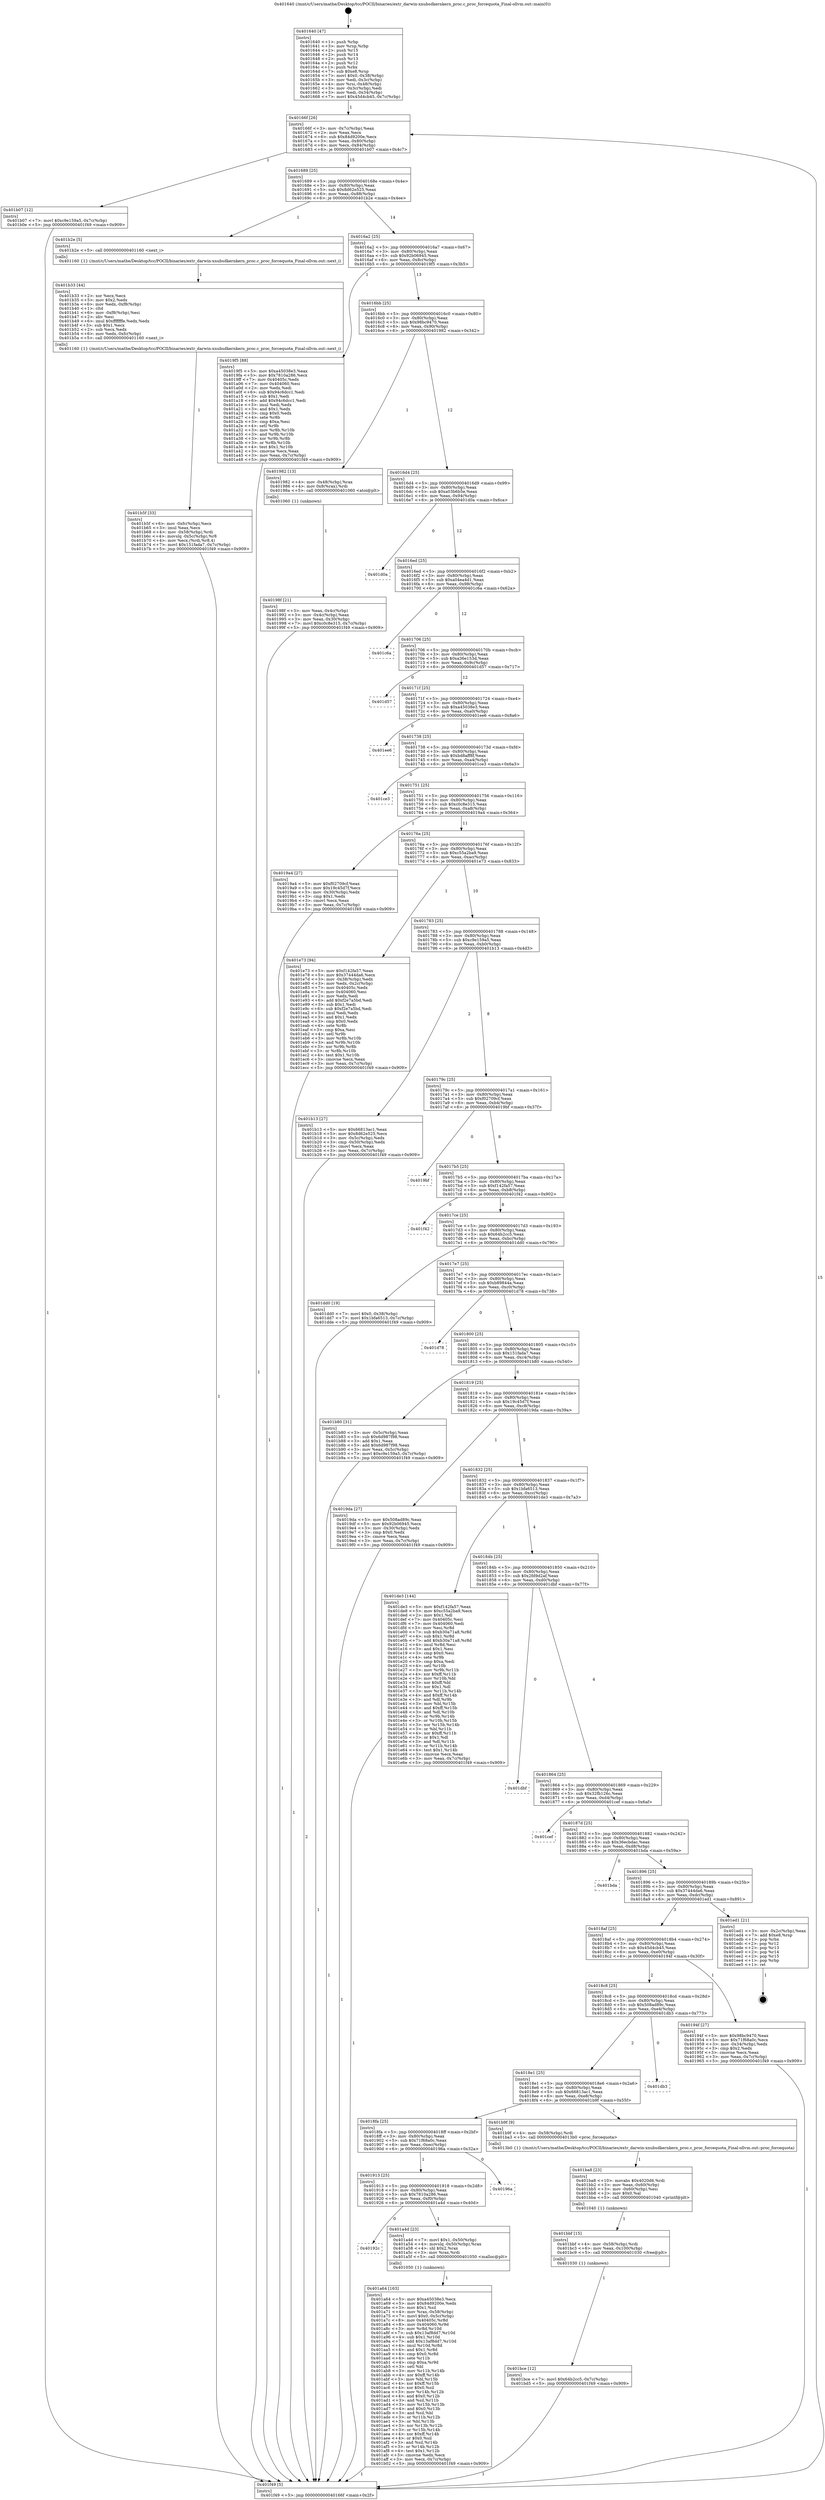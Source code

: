 digraph "0x401640" {
  label = "0x401640 (/mnt/c/Users/mathe/Desktop/tcc/POCII/binaries/extr_darwin-xnubsdkernkern_proc.c_proc_forcequota_Final-ollvm.out::main(0))"
  labelloc = "t"
  node[shape=record]

  Entry [label="",width=0.3,height=0.3,shape=circle,fillcolor=black,style=filled]
  "0x40166f" [label="{
     0x40166f [26]\l
     | [instrs]\l
     &nbsp;&nbsp;0x40166f \<+3\>: mov -0x7c(%rbp),%eax\l
     &nbsp;&nbsp;0x401672 \<+2\>: mov %eax,%ecx\l
     &nbsp;&nbsp;0x401674 \<+6\>: sub $0x84d9200e,%ecx\l
     &nbsp;&nbsp;0x40167a \<+3\>: mov %eax,-0x80(%rbp)\l
     &nbsp;&nbsp;0x40167d \<+6\>: mov %ecx,-0x84(%rbp)\l
     &nbsp;&nbsp;0x401683 \<+6\>: je 0000000000401b07 \<main+0x4c7\>\l
  }"]
  "0x401b07" [label="{
     0x401b07 [12]\l
     | [instrs]\l
     &nbsp;&nbsp;0x401b07 \<+7\>: movl $0xc9e159a5,-0x7c(%rbp)\l
     &nbsp;&nbsp;0x401b0e \<+5\>: jmp 0000000000401f49 \<main+0x909\>\l
  }"]
  "0x401689" [label="{
     0x401689 [25]\l
     | [instrs]\l
     &nbsp;&nbsp;0x401689 \<+5\>: jmp 000000000040168e \<main+0x4e\>\l
     &nbsp;&nbsp;0x40168e \<+3\>: mov -0x80(%rbp),%eax\l
     &nbsp;&nbsp;0x401691 \<+5\>: sub $0x8d62e525,%eax\l
     &nbsp;&nbsp;0x401696 \<+6\>: mov %eax,-0x88(%rbp)\l
     &nbsp;&nbsp;0x40169c \<+6\>: je 0000000000401b2e \<main+0x4ee\>\l
  }"]
  Exit [label="",width=0.3,height=0.3,shape=circle,fillcolor=black,style=filled,peripheries=2]
  "0x401b2e" [label="{
     0x401b2e [5]\l
     | [instrs]\l
     &nbsp;&nbsp;0x401b2e \<+5\>: call 0000000000401160 \<next_i\>\l
     | [calls]\l
     &nbsp;&nbsp;0x401160 \{1\} (/mnt/c/Users/mathe/Desktop/tcc/POCII/binaries/extr_darwin-xnubsdkernkern_proc.c_proc_forcequota_Final-ollvm.out::next_i)\l
  }"]
  "0x4016a2" [label="{
     0x4016a2 [25]\l
     | [instrs]\l
     &nbsp;&nbsp;0x4016a2 \<+5\>: jmp 00000000004016a7 \<main+0x67\>\l
     &nbsp;&nbsp;0x4016a7 \<+3\>: mov -0x80(%rbp),%eax\l
     &nbsp;&nbsp;0x4016aa \<+5\>: sub $0x92b06945,%eax\l
     &nbsp;&nbsp;0x4016af \<+6\>: mov %eax,-0x8c(%rbp)\l
     &nbsp;&nbsp;0x4016b5 \<+6\>: je 00000000004019f5 \<main+0x3b5\>\l
  }"]
  "0x401bce" [label="{
     0x401bce [12]\l
     | [instrs]\l
     &nbsp;&nbsp;0x401bce \<+7\>: movl $0x64b2cc5,-0x7c(%rbp)\l
     &nbsp;&nbsp;0x401bd5 \<+5\>: jmp 0000000000401f49 \<main+0x909\>\l
  }"]
  "0x4019f5" [label="{
     0x4019f5 [88]\l
     | [instrs]\l
     &nbsp;&nbsp;0x4019f5 \<+5\>: mov $0xa45038e3,%eax\l
     &nbsp;&nbsp;0x4019fa \<+5\>: mov $0x7810a286,%ecx\l
     &nbsp;&nbsp;0x4019ff \<+7\>: mov 0x40405c,%edx\l
     &nbsp;&nbsp;0x401a06 \<+7\>: mov 0x404060,%esi\l
     &nbsp;&nbsp;0x401a0d \<+2\>: mov %edx,%edi\l
     &nbsp;&nbsp;0x401a0f \<+6\>: sub $0x94c6dcc1,%edi\l
     &nbsp;&nbsp;0x401a15 \<+3\>: sub $0x1,%edi\l
     &nbsp;&nbsp;0x401a18 \<+6\>: add $0x94c6dcc1,%edi\l
     &nbsp;&nbsp;0x401a1e \<+3\>: imul %edi,%edx\l
     &nbsp;&nbsp;0x401a21 \<+3\>: and $0x1,%edx\l
     &nbsp;&nbsp;0x401a24 \<+3\>: cmp $0x0,%edx\l
     &nbsp;&nbsp;0x401a27 \<+4\>: sete %r8b\l
     &nbsp;&nbsp;0x401a2b \<+3\>: cmp $0xa,%esi\l
     &nbsp;&nbsp;0x401a2e \<+4\>: setl %r9b\l
     &nbsp;&nbsp;0x401a32 \<+3\>: mov %r8b,%r10b\l
     &nbsp;&nbsp;0x401a35 \<+3\>: and %r9b,%r10b\l
     &nbsp;&nbsp;0x401a38 \<+3\>: xor %r9b,%r8b\l
     &nbsp;&nbsp;0x401a3b \<+3\>: or %r8b,%r10b\l
     &nbsp;&nbsp;0x401a3e \<+4\>: test $0x1,%r10b\l
     &nbsp;&nbsp;0x401a42 \<+3\>: cmovne %ecx,%eax\l
     &nbsp;&nbsp;0x401a45 \<+3\>: mov %eax,-0x7c(%rbp)\l
     &nbsp;&nbsp;0x401a48 \<+5\>: jmp 0000000000401f49 \<main+0x909\>\l
  }"]
  "0x4016bb" [label="{
     0x4016bb [25]\l
     | [instrs]\l
     &nbsp;&nbsp;0x4016bb \<+5\>: jmp 00000000004016c0 \<main+0x80\>\l
     &nbsp;&nbsp;0x4016c0 \<+3\>: mov -0x80(%rbp),%eax\l
     &nbsp;&nbsp;0x4016c3 \<+5\>: sub $0x98bc9470,%eax\l
     &nbsp;&nbsp;0x4016c8 \<+6\>: mov %eax,-0x90(%rbp)\l
     &nbsp;&nbsp;0x4016ce \<+6\>: je 0000000000401982 \<main+0x342\>\l
  }"]
  "0x401bbf" [label="{
     0x401bbf [15]\l
     | [instrs]\l
     &nbsp;&nbsp;0x401bbf \<+4\>: mov -0x58(%rbp),%rdi\l
     &nbsp;&nbsp;0x401bc3 \<+6\>: mov %eax,-0x100(%rbp)\l
     &nbsp;&nbsp;0x401bc9 \<+5\>: call 0000000000401030 \<free@plt\>\l
     | [calls]\l
     &nbsp;&nbsp;0x401030 \{1\} (unknown)\l
  }"]
  "0x401982" [label="{
     0x401982 [13]\l
     | [instrs]\l
     &nbsp;&nbsp;0x401982 \<+4\>: mov -0x48(%rbp),%rax\l
     &nbsp;&nbsp;0x401986 \<+4\>: mov 0x8(%rax),%rdi\l
     &nbsp;&nbsp;0x40198a \<+5\>: call 0000000000401060 \<atoi@plt\>\l
     | [calls]\l
     &nbsp;&nbsp;0x401060 \{1\} (unknown)\l
  }"]
  "0x4016d4" [label="{
     0x4016d4 [25]\l
     | [instrs]\l
     &nbsp;&nbsp;0x4016d4 \<+5\>: jmp 00000000004016d9 \<main+0x99\>\l
     &nbsp;&nbsp;0x4016d9 \<+3\>: mov -0x80(%rbp),%eax\l
     &nbsp;&nbsp;0x4016dc \<+5\>: sub $0xa03b6b5e,%eax\l
     &nbsp;&nbsp;0x4016e1 \<+6\>: mov %eax,-0x94(%rbp)\l
     &nbsp;&nbsp;0x4016e7 \<+6\>: je 0000000000401d0a \<main+0x6ca\>\l
  }"]
  "0x401ba8" [label="{
     0x401ba8 [23]\l
     | [instrs]\l
     &nbsp;&nbsp;0x401ba8 \<+10\>: movabs $0x4020d6,%rdi\l
     &nbsp;&nbsp;0x401bb2 \<+3\>: mov %eax,-0x60(%rbp)\l
     &nbsp;&nbsp;0x401bb5 \<+3\>: mov -0x60(%rbp),%esi\l
     &nbsp;&nbsp;0x401bb8 \<+2\>: mov $0x0,%al\l
     &nbsp;&nbsp;0x401bba \<+5\>: call 0000000000401040 \<printf@plt\>\l
     | [calls]\l
     &nbsp;&nbsp;0x401040 \{1\} (unknown)\l
  }"]
  "0x401d0a" [label="{
     0x401d0a\l
  }", style=dashed]
  "0x4016ed" [label="{
     0x4016ed [25]\l
     | [instrs]\l
     &nbsp;&nbsp;0x4016ed \<+5\>: jmp 00000000004016f2 \<main+0xb2\>\l
     &nbsp;&nbsp;0x4016f2 \<+3\>: mov -0x80(%rbp),%eax\l
     &nbsp;&nbsp;0x4016f5 \<+5\>: sub $0xa04ea4d1,%eax\l
     &nbsp;&nbsp;0x4016fa \<+6\>: mov %eax,-0x98(%rbp)\l
     &nbsp;&nbsp;0x401700 \<+6\>: je 0000000000401c6a \<main+0x62a\>\l
  }"]
  "0x401b5f" [label="{
     0x401b5f [33]\l
     | [instrs]\l
     &nbsp;&nbsp;0x401b5f \<+6\>: mov -0xfc(%rbp),%ecx\l
     &nbsp;&nbsp;0x401b65 \<+3\>: imul %eax,%ecx\l
     &nbsp;&nbsp;0x401b68 \<+4\>: mov -0x58(%rbp),%rdi\l
     &nbsp;&nbsp;0x401b6c \<+4\>: movslq -0x5c(%rbp),%r8\l
     &nbsp;&nbsp;0x401b70 \<+4\>: mov %ecx,(%rdi,%r8,4)\l
     &nbsp;&nbsp;0x401b74 \<+7\>: movl $0x151fada7,-0x7c(%rbp)\l
     &nbsp;&nbsp;0x401b7b \<+5\>: jmp 0000000000401f49 \<main+0x909\>\l
  }"]
  "0x401c6a" [label="{
     0x401c6a\l
  }", style=dashed]
  "0x401706" [label="{
     0x401706 [25]\l
     | [instrs]\l
     &nbsp;&nbsp;0x401706 \<+5\>: jmp 000000000040170b \<main+0xcb\>\l
     &nbsp;&nbsp;0x40170b \<+3\>: mov -0x80(%rbp),%eax\l
     &nbsp;&nbsp;0x40170e \<+5\>: sub $0xa36e153d,%eax\l
     &nbsp;&nbsp;0x401713 \<+6\>: mov %eax,-0x9c(%rbp)\l
     &nbsp;&nbsp;0x401719 \<+6\>: je 0000000000401d57 \<main+0x717\>\l
  }"]
  "0x401b33" [label="{
     0x401b33 [44]\l
     | [instrs]\l
     &nbsp;&nbsp;0x401b33 \<+2\>: xor %ecx,%ecx\l
     &nbsp;&nbsp;0x401b35 \<+5\>: mov $0x2,%edx\l
     &nbsp;&nbsp;0x401b3a \<+6\>: mov %edx,-0xf8(%rbp)\l
     &nbsp;&nbsp;0x401b40 \<+1\>: cltd\l
     &nbsp;&nbsp;0x401b41 \<+6\>: mov -0xf8(%rbp),%esi\l
     &nbsp;&nbsp;0x401b47 \<+2\>: idiv %esi\l
     &nbsp;&nbsp;0x401b49 \<+6\>: imul $0xfffffffe,%edx,%edx\l
     &nbsp;&nbsp;0x401b4f \<+3\>: sub $0x1,%ecx\l
     &nbsp;&nbsp;0x401b52 \<+2\>: sub %ecx,%edx\l
     &nbsp;&nbsp;0x401b54 \<+6\>: mov %edx,-0xfc(%rbp)\l
     &nbsp;&nbsp;0x401b5a \<+5\>: call 0000000000401160 \<next_i\>\l
     | [calls]\l
     &nbsp;&nbsp;0x401160 \{1\} (/mnt/c/Users/mathe/Desktop/tcc/POCII/binaries/extr_darwin-xnubsdkernkern_proc.c_proc_forcequota_Final-ollvm.out::next_i)\l
  }"]
  "0x401d57" [label="{
     0x401d57\l
  }", style=dashed]
  "0x40171f" [label="{
     0x40171f [25]\l
     | [instrs]\l
     &nbsp;&nbsp;0x40171f \<+5\>: jmp 0000000000401724 \<main+0xe4\>\l
     &nbsp;&nbsp;0x401724 \<+3\>: mov -0x80(%rbp),%eax\l
     &nbsp;&nbsp;0x401727 \<+5\>: sub $0xa45038e3,%eax\l
     &nbsp;&nbsp;0x40172c \<+6\>: mov %eax,-0xa0(%rbp)\l
     &nbsp;&nbsp;0x401732 \<+6\>: je 0000000000401ee6 \<main+0x8a6\>\l
  }"]
  "0x401a64" [label="{
     0x401a64 [163]\l
     | [instrs]\l
     &nbsp;&nbsp;0x401a64 \<+5\>: mov $0xa45038e3,%ecx\l
     &nbsp;&nbsp;0x401a69 \<+5\>: mov $0x84d9200e,%edx\l
     &nbsp;&nbsp;0x401a6e \<+3\>: mov $0x1,%sil\l
     &nbsp;&nbsp;0x401a71 \<+4\>: mov %rax,-0x58(%rbp)\l
     &nbsp;&nbsp;0x401a75 \<+7\>: movl $0x0,-0x5c(%rbp)\l
     &nbsp;&nbsp;0x401a7c \<+8\>: mov 0x40405c,%r8d\l
     &nbsp;&nbsp;0x401a84 \<+8\>: mov 0x404060,%r9d\l
     &nbsp;&nbsp;0x401a8c \<+3\>: mov %r8d,%r10d\l
     &nbsp;&nbsp;0x401a8f \<+7\>: sub $0x13af8dd7,%r10d\l
     &nbsp;&nbsp;0x401a96 \<+4\>: sub $0x1,%r10d\l
     &nbsp;&nbsp;0x401a9a \<+7\>: add $0x13af8dd7,%r10d\l
     &nbsp;&nbsp;0x401aa1 \<+4\>: imul %r10d,%r8d\l
     &nbsp;&nbsp;0x401aa5 \<+4\>: and $0x1,%r8d\l
     &nbsp;&nbsp;0x401aa9 \<+4\>: cmp $0x0,%r8d\l
     &nbsp;&nbsp;0x401aad \<+4\>: sete %r11b\l
     &nbsp;&nbsp;0x401ab1 \<+4\>: cmp $0xa,%r9d\l
     &nbsp;&nbsp;0x401ab5 \<+3\>: setl %bl\l
     &nbsp;&nbsp;0x401ab8 \<+3\>: mov %r11b,%r14b\l
     &nbsp;&nbsp;0x401abb \<+4\>: xor $0xff,%r14b\l
     &nbsp;&nbsp;0x401abf \<+3\>: mov %bl,%r15b\l
     &nbsp;&nbsp;0x401ac2 \<+4\>: xor $0xff,%r15b\l
     &nbsp;&nbsp;0x401ac6 \<+4\>: xor $0x0,%sil\l
     &nbsp;&nbsp;0x401aca \<+3\>: mov %r14b,%r12b\l
     &nbsp;&nbsp;0x401acd \<+4\>: and $0x0,%r12b\l
     &nbsp;&nbsp;0x401ad1 \<+3\>: and %sil,%r11b\l
     &nbsp;&nbsp;0x401ad4 \<+3\>: mov %r15b,%r13b\l
     &nbsp;&nbsp;0x401ad7 \<+4\>: and $0x0,%r13b\l
     &nbsp;&nbsp;0x401adb \<+3\>: and %sil,%bl\l
     &nbsp;&nbsp;0x401ade \<+3\>: or %r11b,%r12b\l
     &nbsp;&nbsp;0x401ae1 \<+3\>: or %bl,%r13b\l
     &nbsp;&nbsp;0x401ae4 \<+3\>: xor %r13b,%r12b\l
     &nbsp;&nbsp;0x401ae7 \<+3\>: or %r15b,%r14b\l
     &nbsp;&nbsp;0x401aea \<+4\>: xor $0xff,%r14b\l
     &nbsp;&nbsp;0x401aee \<+4\>: or $0x0,%sil\l
     &nbsp;&nbsp;0x401af2 \<+3\>: and %sil,%r14b\l
     &nbsp;&nbsp;0x401af5 \<+3\>: or %r14b,%r12b\l
     &nbsp;&nbsp;0x401af8 \<+4\>: test $0x1,%r12b\l
     &nbsp;&nbsp;0x401afc \<+3\>: cmovne %edx,%ecx\l
     &nbsp;&nbsp;0x401aff \<+3\>: mov %ecx,-0x7c(%rbp)\l
     &nbsp;&nbsp;0x401b02 \<+5\>: jmp 0000000000401f49 \<main+0x909\>\l
  }"]
  "0x401ee6" [label="{
     0x401ee6\l
  }", style=dashed]
  "0x401738" [label="{
     0x401738 [25]\l
     | [instrs]\l
     &nbsp;&nbsp;0x401738 \<+5\>: jmp 000000000040173d \<main+0xfd\>\l
     &nbsp;&nbsp;0x40173d \<+3\>: mov -0x80(%rbp),%eax\l
     &nbsp;&nbsp;0x401740 \<+5\>: sub $0xbd8aff8f,%eax\l
     &nbsp;&nbsp;0x401745 \<+6\>: mov %eax,-0xa4(%rbp)\l
     &nbsp;&nbsp;0x40174b \<+6\>: je 0000000000401ce3 \<main+0x6a3\>\l
  }"]
  "0x40192c" [label="{
     0x40192c\l
  }", style=dashed]
  "0x401ce3" [label="{
     0x401ce3\l
  }", style=dashed]
  "0x401751" [label="{
     0x401751 [25]\l
     | [instrs]\l
     &nbsp;&nbsp;0x401751 \<+5\>: jmp 0000000000401756 \<main+0x116\>\l
     &nbsp;&nbsp;0x401756 \<+3\>: mov -0x80(%rbp),%eax\l
     &nbsp;&nbsp;0x401759 \<+5\>: sub $0xc0c8e315,%eax\l
     &nbsp;&nbsp;0x40175e \<+6\>: mov %eax,-0xa8(%rbp)\l
     &nbsp;&nbsp;0x401764 \<+6\>: je 00000000004019a4 \<main+0x364\>\l
  }"]
  "0x401a4d" [label="{
     0x401a4d [23]\l
     | [instrs]\l
     &nbsp;&nbsp;0x401a4d \<+7\>: movl $0x1,-0x50(%rbp)\l
     &nbsp;&nbsp;0x401a54 \<+4\>: movslq -0x50(%rbp),%rax\l
     &nbsp;&nbsp;0x401a58 \<+4\>: shl $0x2,%rax\l
     &nbsp;&nbsp;0x401a5c \<+3\>: mov %rax,%rdi\l
     &nbsp;&nbsp;0x401a5f \<+5\>: call 0000000000401050 \<malloc@plt\>\l
     | [calls]\l
     &nbsp;&nbsp;0x401050 \{1\} (unknown)\l
  }"]
  "0x4019a4" [label="{
     0x4019a4 [27]\l
     | [instrs]\l
     &nbsp;&nbsp;0x4019a4 \<+5\>: mov $0xf02709cf,%eax\l
     &nbsp;&nbsp;0x4019a9 \<+5\>: mov $0x19c45d7f,%ecx\l
     &nbsp;&nbsp;0x4019ae \<+3\>: mov -0x30(%rbp),%edx\l
     &nbsp;&nbsp;0x4019b1 \<+3\>: cmp $0x1,%edx\l
     &nbsp;&nbsp;0x4019b4 \<+3\>: cmovl %ecx,%eax\l
     &nbsp;&nbsp;0x4019b7 \<+3\>: mov %eax,-0x7c(%rbp)\l
     &nbsp;&nbsp;0x4019ba \<+5\>: jmp 0000000000401f49 \<main+0x909\>\l
  }"]
  "0x40176a" [label="{
     0x40176a [25]\l
     | [instrs]\l
     &nbsp;&nbsp;0x40176a \<+5\>: jmp 000000000040176f \<main+0x12f\>\l
     &nbsp;&nbsp;0x40176f \<+3\>: mov -0x80(%rbp),%eax\l
     &nbsp;&nbsp;0x401772 \<+5\>: sub $0xc55a2ba9,%eax\l
     &nbsp;&nbsp;0x401777 \<+6\>: mov %eax,-0xac(%rbp)\l
     &nbsp;&nbsp;0x40177d \<+6\>: je 0000000000401e73 \<main+0x833\>\l
  }"]
  "0x401913" [label="{
     0x401913 [25]\l
     | [instrs]\l
     &nbsp;&nbsp;0x401913 \<+5\>: jmp 0000000000401918 \<main+0x2d8\>\l
     &nbsp;&nbsp;0x401918 \<+3\>: mov -0x80(%rbp),%eax\l
     &nbsp;&nbsp;0x40191b \<+5\>: sub $0x7810a286,%eax\l
     &nbsp;&nbsp;0x401920 \<+6\>: mov %eax,-0xf0(%rbp)\l
     &nbsp;&nbsp;0x401926 \<+6\>: je 0000000000401a4d \<main+0x40d\>\l
  }"]
  "0x401e73" [label="{
     0x401e73 [94]\l
     | [instrs]\l
     &nbsp;&nbsp;0x401e73 \<+5\>: mov $0xf142fa57,%eax\l
     &nbsp;&nbsp;0x401e78 \<+5\>: mov $0x37444da6,%ecx\l
     &nbsp;&nbsp;0x401e7d \<+3\>: mov -0x38(%rbp),%edx\l
     &nbsp;&nbsp;0x401e80 \<+3\>: mov %edx,-0x2c(%rbp)\l
     &nbsp;&nbsp;0x401e83 \<+7\>: mov 0x40405c,%edx\l
     &nbsp;&nbsp;0x401e8a \<+7\>: mov 0x404060,%esi\l
     &nbsp;&nbsp;0x401e91 \<+2\>: mov %edx,%edi\l
     &nbsp;&nbsp;0x401e93 \<+6\>: add $0xf2e7a5bd,%edi\l
     &nbsp;&nbsp;0x401e99 \<+3\>: sub $0x1,%edi\l
     &nbsp;&nbsp;0x401e9c \<+6\>: sub $0xf2e7a5bd,%edi\l
     &nbsp;&nbsp;0x401ea2 \<+3\>: imul %edi,%edx\l
     &nbsp;&nbsp;0x401ea5 \<+3\>: and $0x1,%edx\l
     &nbsp;&nbsp;0x401ea8 \<+3\>: cmp $0x0,%edx\l
     &nbsp;&nbsp;0x401eab \<+4\>: sete %r8b\l
     &nbsp;&nbsp;0x401eaf \<+3\>: cmp $0xa,%esi\l
     &nbsp;&nbsp;0x401eb2 \<+4\>: setl %r9b\l
     &nbsp;&nbsp;0x401eb6 \<+3\>: mov %r8b,%r10b\l
     &nbsp;&nbsp;0x401eb9 \<+3\>: and %r9b,%r10b\l
     &nbsp;&nbsp;0x401ebc \<+3\>: xor %r9b,%r8b\l
     &nbsp;&nbsp;0x401ebf \<+3\>: or %r8b,%r10b\l
     &nbsp;&nbsp;0x401ec2 \<+4\>: test $0x1,%r10b\l
     &nbsp;&nbsp;0x401ec6 \<+3\>: cmovne %ecx,%eax\l
     &nbsp;&nbsp;0x401ec9 \<+3\>: mov %eax,-0x7c(%rbp)\l
     &nbsp;&nbsp;0x401ecc \<+5\>: jmp 0000000000401f49 \<main+0x909\>\l
  }"]
  "0x401783" [label="{
     0x401783 [25]\l
     | [instrs]\l
     &nbsp;&nbsp;0x401783 \<+5\>: jmp 0000000000401788 \<main+0x148\>\l
     &nbsp;&nbsp;0x401788 \<+3\>: mov -0x80(%rbp),%eax\l
     &nbsp;&nbsp;0x40178b \<+5\>: sub $0xc9e159a5,%eax\l
     &nbsp;&nbsp;0x401790 \<+6\>: mov %eax,-0xb0(%rbp)\l
     &nbsp;&nbsp;0x401796 \<+6\>: je 0000000000401b13 \<main+0x4d3\>\l
  }"]
  "0x40196a" [label="{
     0x40196a\l
  }", style=dashed]
  "0x401b13" [label="{
     0x401b13 [27]\l
     | [instrs]\l
     &nbsp;&nbsp;0x401b13 \<+5\>: mov $0x66813ac1,%eax\l
     &nbsp;&nbsp;0x401b18 \<+5\>: mov $0x8d62e525,%ecx\l
     &nbsp;&nbsp;0x401b1d \<+3\>: mov -0x5c(%rbp),%edx\l
     &nbsp;&nbsp;0x401b20 \<+3\>: cmp -0x50(%rbp),%edx\l
     &nbsp;&nbsp;0x401b23 \<+3\>: cmovl %ecx,%eax\l
     &nbsp;&nbsp;0x401b26 \<+3\>: mov %eax,-0x7c(%rbp)\l
     &nbsp;&nbsp;0x401b29 \<+5\>: jmp 0000000000401f49 \<main+0x909\>\l
  }"]
  "0x40179c" [label="{
     0x40179c [25]\l
     | [instrs]\l
     &nbsp;&nbsp;0x40179c \<+5\>: jmp 00000000004017a1 \<main+0x161\>\l
     &nbsp;&nbsp;0x4017a1 \<+3\>: mov -0x80(%rbp),%eax\l
     &nbsp;&nbsp;0x4017a4 \<+5\>: sub $0xf02709cf,%eax\l
     &nbsp;&nbsp;0x4017a9 \<+6\>: mov %eax,-0xb4(%rbp)\l
     &nbsp;&nbsp;0x4017af \<+6\>: je 00000000004019bf \<main+0x37f\>\l
  }"]
  "0x4018fa" [label="{
     0x4018fa [25]\l
     | [instrs]\l
     &nbsp;&nbsp;0x4018fa \<+5\>: jmp 00000000004018ff \<main+0x2bf\>\l
     &nbsp;&nbsp;0x4018ff \<+3\>: mov -0x80(%rbp),%eax\l
     &nbsp;&nbsp;0x401902 \<+5\>: sub $0x71f68a0c,%eax\l
     &nbsp;&nbsp;0x401907 \<+6\>: mov %eax,-0xec(%rbp)\l
     &nbsp;&nbsp;0x40190d \<+6\>: je 000000000040196a \<main+0x32a\>\l
  }"]
  "0x4019bf" [label="{
     0x4019bf\l
  }", style=dashed]
  "0x4017b5" [label="{
     0x4017b5 [25]\l
     | [instrs]\l
     &nbsp;&nbsp;0x4017b5 \<+5\>: jmp 00000000004017ba \<main+0x17a\>\l
     &nbsp;&nbsp;0x4017ba \<+3\>: mov -0x80(%rbp),%eax\l
     &nbsp;&nbsp;0x4017bd \<+5\>: sub $0xf142fa57,%eax\l
     &nbsp;&nbsp;0x4017c2 \<+6\>: mov %eax,-0xb8(%rbp)\l
     &nbsp;&nbsp;0x4017c8 \<+6\>: je 0000000000401f42 \<main+0x902\>\l
  }"]
  "0x401b9f" [label="{
     0x401b9f [9]\l
     | [instrs]\l
     &nbsp;&nbsp;0x401b9f \<+4\>: mov -0x58(%rbp),%rdi\l
     &nbsp;&nbsp;0x401ba3 \<+5\>: call 00000000004013b0 \<proc_forcequota\>\l
     | [calls]\l
     &nbsp;&nbsp;0x4013b0 \{1\} (/mnt/c/Users/mathe/Desktop/tcc/POCII/binaries/extr_darwin-xnubsdkernkern_proc.c_proc_forcequota_Final-ollvm.out::proc_forcequota)\l
  }"]
  "0x401f42" [label="{
     0x401f42\l
  }", style=dashed]
  "0x4017ce" [label="{
     0x4017ce [25]\l
     | [instrs]\l
     &nbsp;&nbsp;0x4017ce \<+5\>: jmp 00000000004017d3 \<main+0x193\>\l
     &nbsp;&nbsp;0x4017d3 \<+3\>: mov -0x80(%rbp),%eax\l
     &nbsp;&nbsp;0x4017d6 \<+5\>: sub $0x64b2cc5,%eax\l
     &nbsp;&nbsp;0x4017db \<+6\>: mov %eax,-0xbc(%rbp)\l
     &nbsp;&nbsp;0x4017e1 \<+6\>: je 0000000000401dd0 \<main+0x790\>\l
  }"]
  "0x4018e1" [label="{
     0x4018e1 [25]\l
     | [instrs]\l
     &nbsp;&nbsp;0x4018e1 \<+5\>: jmp 00000000004018e6 \<main+0x2a6\>\l
     &nbsp;&nbsp;0x4018e6 \<+3\>: mov -0x80(%rbp),%eax\l
     &nbsp;&nbsp;0x4018e9 \<+5\>: sub $0x66813ac1,%eax\l
     &nbsp;&nbsp;0x4018ee \<+6\>: mov %eax,-0xe8(%rbp)\l
     &nbsp;&nbsp;0x4018f4 \<+6\>: je 0000000000401b9f \<main+0x55f\>\l
  }"]
  "0x401dd0" [label="{
     0x401dd0 [19]\l
     | [instrs]\l
     &nbsp;&nbsp;0x401dd0 \<+7\>: movl $0x0,-0x38(%rbp)\l
     &nbsp;&nbsp;0x401dd7 \<+7\>: movl $0x1bfa6513,-0x7c(%rbp)\l
     &nbsp;&nbsp;0x401dde \<+5\>: jmp 0000000000401f49 \<main+0x909\>\l
  }"]
  "0x4017e7" [label="{
     0x4017e7 [25]\l
     | [instrs]\l
     &nbsp;&nbsp;0x4017e7 \<+5\>: jmp 00000000004017ec \<main+0x1ac\>\l
     &nbsp;&nbsp;0x4017ec \<+3\>: mov -0x80(%rbp),%eax\l
     &nbsp;&nbsp;0x4017ef \<+5\>: sub $0xb89844a,%eax\l
     &nbsp;&nbsp;0x4017f4 \<+6\>: mov %eax,-0xc0(%rbp)\l
     &nbsp;&nbsp;0x4017fa \<+6\>: je 0000000000401d78 \<main+0x738\>\l
  }"]
  "0x401db3" [label="{
     0x401db3\l
  }", style=dashed]
  "0x401d78" [label="{
     0x401d78\l
  }", style=dashed]
  "0x401800" [label="{
     0x401800 [25]\l
     | [instrs]\l
     &nbsp;&nbsp;0x401800 \<+5\>: jmp 0000000000401805 \<main+0x1c5\>\l
     &nbsp;&nbsp;0x401805 \<+3\>: mov -0x80(%rbp),%eax\l
     &nbsp;&nbsp;0x401808 \<+5\>: sub $0x151fada7,%eax\l
     &nbsp;&nbsp;0x40180d \<+6\>: mov %eax,-0xc4(%rbp)\l
     &nbsp;&nbsp;0x401813 \<+6\>: je 0000000000401b80 \<main+0x540\>\l
  }"]
  "0x40198f" [label="{
     0x40198f [21]\l
     | [instrs]\l
     &nbsp;&nbsp;0x40198f \<+3\>: mov %eax,-0x4c(%rbp)\l
     &nbsp;&nbsp;0x401992 \<+3\>: mov -0x4c(%rbp),%eax\l
     &nbsp;&nbsp;0x401995 \<+3\>: mov %eax,-0x30(%rbp)\l
     &nbsp;&nbsp;0x401998 \<+7\>: movl $0xc0c8e315,-0x7c(%rbp)\l
     &nbsp;&nbsp;0x40199f \<+5\>: jmp 0000000000401f49 \<main+0x909\>\l
  }"]
  "0x401b80" [label="{
     0x401b80 [31]\l
     | [instrs]\l
     &nbsp;&nbsp;0x401b80 \<+3\>: mov -0x5c(%rbp),%eax\l
     &nbsp;&nbsp;0x401b83 \<+5\>: sub $0x6d987f98,%eax\l
     &nbsp;&nbsp;0x401b88 \<+3\>: add $0x1,%eax\l
     &nbsp;&nbsp;0x401b8b \<+5\>: add $0x6d987f98,%eax\l
     &nbsp;&nbsp;0x401b90 \<+3\>: mov %eax,-0x5c(%rbp)\l
     &nbsp;&nbsp;0x401b93 \<+7\>: movl $0xc9e159a5,-0x7c(%rbp)\l
     &nbsp;&nbsp;0x401b9a \<+5\>: jmp 0000000000401f49 \<main+0x909\>\l
  }"]
  "0x401819" [label="{
     0x401819 [25]\l
     | [instrs]\l
     &nbsp;&nbsp;0x401819 \<+5\>: jmp 000000000040181e \<main+0x1de\>\l
     &nbsp;&nbsp;0x40181e \<+3\>: mov -0x80(%rbp),%eax\l
     &nbsp;&nbsp;0x401821 \<+5\>: sub $0x19c45d7f,%eax\l
     &nbsp;&nbsp;0x401826 \<+6\>: mov %eax,-0xc8(%rbp)\l
     &nbsp;&nbsp;0x40182c \<+6\>: je 00000000004019da \<main+0x39a\>\l
  }"]
  "0x401640" [label="{
     0x401640 [47]\l
     | [instrs]\l
     &nbsp;&nbsp;0x401640 \<+1\>: push %rbp\l
     &nbsp;&nbsp;0x401641 \<+3\>: mov %rsp,%rbp\l
     &nbsp;&nbsp;0x401644 \<+2\>: push %r15\l
     &nbsp;&nbsp;0x401646 \<+2\>: push %r14\l
     &nbsp;&nbsp;0x401648 \<+2\>: push %r13\l
     &nbsp;&nbsp;0x40164a \<+2\>: push %r12\l
     &nbsp;&nbsp;0x40164c \<+1\>: push %rbx\l
     &nbsp;&nbsp;0x40164d \<+7\>: sub $0xe8,%rsp\l
     &nbsp;&nbsp;0x401654 \<+7\>: movl $0x0,-0x38(%rbp)\l
     &nbsp;&nbsp;0x40165b \<+3\>: mov %edi,-0x3c(%rbp)\l
     &nbsp;&nbsp;0x40165e \<+4\>: mov %rsi,-0x48(%rbp)\l
     &nbsp;&nbsp;0x401662 \<+3\>: mov -0x3c(%rbp),%edi\l
     &nbsp;&nbsp;0x401665 \<+3\>: mov %edi,-0x34(%rbp)\l
     &nbsp;&nbsp;0x401668 \<+7\>: movl $0x45d4cb45,-0x7c(%rbp)\l
  }"]
  "0x4019da" [label="{
     0x4019da [27]\l
     | [instrs]\l
     &nbsp;&nbsp;0x4019da \<+5\>: mov $0x508ad89c,%eax\l
     &nbsp;&nbsp;0x4019df \<+5\>: mov $0x92b06945,%ecx\l
     &nbsp;&nbsp;0x4019e4 \<+3\>: mov -0x30(%rbp),%edx\l
     &nbsp;&nbsp;0x4019e7 \<+3\>: cmp $0x0,%edx\l
     &nbsp;&nbsp;0x4019ea \<+3\>: cmove %ecx,%eax\l
     &nbsp;&nbsp;0x4019ed \<+3\>: mov %eax,-0x7c(%rbp)\l
     &nbsp;&nbsp;0x4019f0 \<+5\>: jmp 0000000000401f49 \<main+0x909\>\l
  }"]
  "0x401832" [label="{
     0x401832 [25]\l
     | [instrs]\l
     &nbsp;&nbsp;0x401832 \<+5\>: jmp 0000000000401837 \<main+0x1f7\>\l
     &nbsp;&nbsp;0x401837 \<+3\>: mov -0x80(%rbp),%eax\l
     &nbsp;&nbsp;0x40183a \<+5\>: sub $0x1bfa6513,%eax\l
     &nbsp;&nbsp;0x40183f \<+6\>: mov %eax,-0xcc(%rbp)\l
     &nbsp;&nbsp;0x401845 \<+6\>: je 0000000000401de3 \<main+0x7a3\>\l
  }"]
  "0x401f49" [label="{
     0x401f49 [5]\l
     | [instrs]\l
     &nbsp;&nbsp;0x401f49 \<+5\>: jmp 000000000040166f \<main+0x2f\>\l
  }"]
  "0x401de3" [label="{
     0x401de3 [144]\l
     | [instrs]\l
     &nbsp;&nbsp;0x401de3 \<+5\>: mov $0xf142fa57,%eax\l
     &nbsp;&nbsp;0x401de8 \<+5\>: mov $0xc55a2ba9,%ecx\l
     &nbsp;&nbsp;0x401ded \<+2\>: mov $0x1,%dl\l
     &nbsp;&nbsp;0x401def \<+7\>: mov 0x40405c,%esi\l
     &nbsp;&nbsp;0x401df6 \<+7\>: mov 0x404060,%edi\l
     &nbsp;&nbsp;0x401dfd \<+3\>: mov %esi,%r8d\l
     &nbsp;&nbsp;0x401e00 \<+7\>: sub $0xb30a71a8,%r8d\l
     &nbsp;&nbsp;0x401e07 \<+4\>: sub $0x1,%r8d\l
     &nbsp;&nbsp;0x401e0b \<+7\>: add $0xb30a71a8,%r8d\l
     &nbsp;&nbsp;0x401e12 \<+4\>: imul %r8d,%esi\l
     &nbsp;&nbsp;0x401e16 \<+3\>: and $0x1,%esi\l
     &nbsp;&nbsp;0x401e19 \<+3\>: cmp $0x0,%esi\l
     &nbsp;&nbsp;0x401e1c \<+4\>: sete %r9b\l
     &nbsp;&nbsp;0x401e20 \<+3\>: cmp $0xa,%edi\l
     &nbsp;&nbsp;0x401e23 \<+4\>: setl %r10b\l
     &nbsp;&nbsp;0x401e27 \<+3\>: mov %r9b,%r11b\l
     &nbsp;&nbsp;0x401e2a \<+4\>: xor $0xff,%r11b\l
     &nbsp;&nbsp;0x401e2e \<+3\>: mov %r10b,%bl\l
     &nbsp;&nbsp;0x401e31 \<+3\>: xor $0xff,%bl\l
     &nbsp;&nbsp;0x401e34 \<+3\>: xor $0x1,%dl\l
     &nbsp;&nbsp;0x401e37 \<+3\>: mov %r11b,%r14b\l
     &nbsp;&nbsp;0x401e3a \<+4\>: and $0xff,%r14b\l
     &nbsp;&nbsp;0x401e3e \<+3\>: and %dl,%r9b\l
     &nbsp;&nbsp;0x401e41 \<+3\>: mov %bl,%r15b\l
     &nbsp;&nbsp;0x401e44 \<+4\>: and $0xff,%r15b\l
     &nbsp;&nbsp;0x401e48 \<+3\>: and %dl,%r10b\l
     &nbsp;&nbsp;0x401e4b \<+3\>: or %r9b,%r14b\l
     &nbsp;&nbsp;0x401e4e \<+3\>: or %r10b,%r15b\l
     &nbsp;&nbsp;0x401e51 \<+3\>: xor %r15b,%r14b\l
     &nbsp;&nbsp;0x401e54 \<+3\>: or %bl,%r11b\l
     &nbsp;&nbsp;0x401e57 \<+4\>: xor $0xff,%r11b\l
     &nbsp;&nbsp;0x401e5b \<+3\>: or $0x1,%dl\l
     &nbsp;&nbsp;0x401e5e \<+3\>: and %dl,%r11b\l
     &nbsp;&nbsp;0x401e61 \<+3\>: or %r11b,%r14b\l
     &nbsp;&nbsp;0x401e64 \<+4\>: test $0x1,%r14b\l
     &nbsp;&nbsp;0x401e68 \<+3\>: cmovne %ecx,%eax\l
     &nbsp;&nbsp;0x401e6b \<+3\>: mov %eax,-0x7c(%rbp)\l
     &nbsp;&nbsp;0x401e6e \<+5\>: jmp 0000000000401f49 \<main+0x909\>\l
  }"]
  "0x40184b" [label="{
     0x40184b [25]\l
     | [instrs]\l
     &nbsp;&nbsp;0x40184b \<+5\>: jmp 0000000000401850 \<main+0x210\>\l
     &nbsp;&nbsp;0x401850 \<+3\>: mov -0x80(%rbp),%eax\l
     &nbsp;&nbsp;0x401853 \<+5\>: sub $0x2fd9d2af,%eax\l
     &nbsp;&nbsp;0x401858 \<+6\>: mov %eax,-0xd0(%rbp)\l
     &nbsp;&nbsp;0x40185e \<+6\>: je 0000000000401dbf \<main+0x77f\>\l
  }"]
  "0x4018c8" [label="{
     0x4018c8 [25]\l
     | [instrs]\l
     &nbsp;&nbsp;0x4018c8 \<+5\>: jmp 00000000004018cd \<main+0x28d\>\l
     &nbsp;&nbsp;0x4018cd \<+3\>: mov -0x80(%rbp),%eax\l
     &nbsp;&nbsp;0x4018d0 \<+5\>: sub $0x508ad89c,%eax\l
     &nbsp;&nbsp;0x4018d5 \<+6\>: mov %eax,-0xe4(%rbp)\l
     &nbsp;&nbsp;0x4018db \<+6\>: je 0000000000401db3 \<main+0x773\>\l
  }"]
  "0x401dbf" [label="{
     0x401dbf\l
  }", style=dashed]
  "0x401864" [label="{
     0x401864 [25]\l
     | [instrs]\l
     &nbsp;&nbsp;0x401864 \<+5\>: jmp 0000000000401869 \<main+0x229\>\l
     &nbsp;&nbsp;0x401869 \<+3\>: mov -0x80(%rbp),%eax\l
     &nbsp;&nbsp;0x40186c \<+5\>: sub $0x32fb126c,%eax\l
     &nbsp;&nbsp;0x401871 \<+6\>: mov %eax,-0xd4(%rbp)\l
     &nbsp;&nbsp;0x401877 \<+6\>: je 0000000000401cef \<main+0x6af\>\l
  }"]
  "0x40194f" [label="{
     0x40194f [27]\l
     | [instrs]\l
     &nbsp;&nbsp;0x40194f \<+5\>: mov $0x98bc9470,%eax\l
     &nbsp;&nbsp;0x401954 \<+5\>: mov $0x71f68a0c,%ecx\l
     &nbsp;&nbsp;0x401959 \<+3\>: mov -0x34(%rbp),%edx\l
     &nbsp;&nbsp;0x40195c \<+3\>: cmp $0x2,%edx\l
     &nbsp;&nbsp;0x40195f \<+3\>: cmovne %ecx,%eax\l
     &nbsp;&nbsp;0x401962 \<+3\>: mov %eax,-0x7c(%rbp)\l
     &nbsp;&nbsp;0x401965 \<+5\>: jmp 0000000000401f49 \<main+0x909\>\l
  }"]
  "0x401cef" [label="{
     0x401cef\l
  }", style=dashed]
  "0x40187d" [label="{
     0x40187d [25]\l
     | [instrs]\l
     &nbsp;&nbsp;0x40187d \<+5\>: jmp 0000000000401882 \<main+0x242\>\l
     &nbsp;&nbsp;0x401882 \<+3\>: mov -0x80(%rbp),%eax\l
     &nbsp;&nbsp;0x401885 \<+5\>: sub $0x36ecbdac,%eax\l
     &nbsp;&nbsp;0x40188a \<+6\>: mov %eax,-0xd8(%rbp)\l
     &nbsp;&nbsp;0x401890 \<+6\>: je 0000000000401bda \<main+0x59a\>\l
  }"]
  "0x4018af" [label="{
     0x4018af [25]\l
     | [instrs]\l
     &nbsp;&nbsp;0x4018af \<+5\>: jmp 00000000004018b4 \<main+0x274\>\l
     &nbsp;&nbsp;0x4018b4 \<+3\>: mov -0x80(%rbp),%eax\l
     &nbsp;&nbsp;0x4018b7 \<+5\>: sub $0x45d4cb45,%eax\l
     &nbsp;&nbsp;0x4018bc \<+6\>: mov %eax,-0xe0(%rbp)\l
     &nbsp;&nbsp;0x4018c2 \<+6\>: je 000000000040194f \<main+0x30f\>\l
  }"]
  "0x401bda" [label="{
     0x401bda\l
  }", style=dashed]
  "0x401896" [label="{
     0x401896 [25]\l
     | [instrs]\l
     &nbsp;&nbsp;0x401896 \<+5\>: jmp 000000000040189b \<main+0x25b\>\l
     &nbsp;&nbsp;0x40189b \<+3\>: mov -0x80(%rbp),%eax\l
     &nbsp;&nbsp;0x40189e \<+5\>: sub $0x37444da6,%eax\l
     &nbsp;&nbsp;0x4018a3 \<+6\>: mov %eax,-0xdc(%rbp)\l
     &nbsp;&nbsp;0x4018a9 \<+6\>: je 0000000000401ed1 \<main+0x891\>\l
  }"]
  "0x401ed1" [label="{
     0x401ed1 [21]\l
     | [instrs]\l
     &nbsp;&nbsp;0x401ed1 \<+3\>: mov -0x2c(%rbp),%eax\l
     &nbsp;&nbsp;0x401ed4 \<+7\>: add $0xe8,%rsp\l
     &nbsp;&nbsp;0x401edb \<+1\>: pop %rbx\l
     &nbsp;&nbsp;0x401edc \<+2\>: pop %r12\l
     &nbsp;&nbsp;0x401ede \<+2\>: pop %r13\l
     &nbsp;&nbsp;0x401ee0 \<+2\>: pop %r14\l
     &nbsp;&nbsp;0x401ee2 \<+2\>: pop %r15\l
     &nbsp;&nbsp;0x401ee4 \<+1\>: pop %rbp\l
     &nbsp;&nbsp;0x401ee5 \<+1\>: ret\l
  }"]
  Entry -> "0x401640" [label=" 1"]
  "0x40166f" -> "0x401b07" [label=" 1"]
  "0x40166f" -> "0x401689" [label=" 15"]
  "0x401ed1" -> Exit [label=" 1"]
  "0x401689" -> "0x401b2e" [label=" 1"]
  "0x401689" -> "0x4016a2" [label=" 14"]
  "0x401e73" -> "0x401f49" [label=" 1"]
  "0x4016a2" -> "0x4019f5" [label=" 1"]
  "0x4016a2" -> "0x4016bb" [label=" 13"]
  "0x401de3" -> "0x401f49" [label=" 1"]
  "0x4016bb" -> "0x401982" [label=" 1"]
  "0x4016bb" -> "0x4016d4" [label=" 12"]
  "0x401dd0" -> "0x401f49" [label=" 1"]
  "0x4016d4" -> "0x401d0a" [label=" 0"]
  "0x4016d4" -> "0x4016ed" [label=" 12"]
  "0x401bce" -> "0x401f49" [label=" 1"]
  "0x4016ed" -> "0x401c6a" [label=" 0"]
  "0x4016ed" -> "0x401706" [label=" 12"]
  "0x401bbf" -> "0x401bce" [label=" 1"]
  "0x401706" -> "0x401d57" [label=" 0"]
  "0x401706" -> "0x40171f" [label=" 12"]
  "0x401ba8" -> "0x401bbf" [label=" 1"]
  "0x40171f" -> "0x401ee6" [label=" 0"]
  "0x40171f" -> "0x401738" [label=" 12"]
  "0x401b9f" -> "0x401ba8" [label=" 1"]
  "0x401738" -> "0x401ce3" [label=" 0"]
  "0x401738" -> "0x401751" [label=" 12"]
  "0x401b80" -> "0x401f49" [label=" 1"]
  "0x401751" -> "0x4019a4" [label=" 1"]
  "0x401751" -> "0x40176a" [label=" 11"]
  "0x401b5f" -> "0x401f49" [label=" 1"]
  "0x40176a" -> "0x401e73" [label=" 1"]
  "0x40176a" -> "0x401783" [label=" 10"]
  "0x401b2e" -> "0x401b33" [label=" 1"]
  "0x401783" -> "0x401b13" [label=" 2"]
  "0x401783" -> "0x40179c" [label=" 8"]
  "0x401b13" -> "0x401f49" [label=" 2"]
  "0x40179c" -> "0x4019bf" [label=" 0"]
  "0x40179c" -> "0x4017b5" [label=" 8"]
  "0x401a64" -> "0x401f49" [label=" 1"]
  "0x4017b5" -> "0x401f42" [label=" 0"]
  "0x4017b5" -> "0x4017ce" [label=" 8"]
  "0x401a4d" -> "0x401a64" [label=" 1"]
  "0x4017ce" -> "0x401dd0" [label=" 1"]
  "0x4017ce" -> "0x4017e7" [label=" 7"]
  "0x401913" -> "0x401a4d" [label=" 1"]
  "0x4017e7" -> "0x401d78" [label=" 0"]
  "0x4017e7" -> "0x401800" [label=" 7"]
  "0x401b33" -> "0x401b5f" [label=" 1"]
  "0x401800" -> "0x401b80" [label=" 1"]
  "0x401800" -> "0x401819" [label=" 6"]
  "0x4018fa" -> "0x40196a" [label=" 0"]
  "0x401819" -> "0x4019da" [label=" 1"]
  "0x401819" -> "0x401832" [label=" 5"]
  "0x401b07" -> "0x401f49" [label=" 1"]
  "0x401832" -> "0x401de3" [label=" 1"]
  "0x401832" -> "0x40184b" [label=" 4"]
  "0x4018e1" -> "0x4018fa" [label=" 1"]
  "0x40184b" -> "0x401dbf" [label=" 0"]
  "0x40184b" -> "0x401864" [label=" 4"]
  "0x4018e1" -> "0x401b9f" [label=" 1"]
  "0x401864" -> "0x401cef" [label=" 0"]
  "0x401864" -> "0x40187d" [label=" 4"]
  "0x401913" -> "0x40192c" [label=" 0"]
  "0x40187d" -> "0x401bda" [label=" 0"]
  "0x40187d" -> "0x401896" [label=" 4"]
  "0x4018c8" -> "0x401db3" [label=" 0"]
  "0x401896" -> "0x401ed1" [label=" 1"]
  "0x401896" -> "0x4018af" [label=" 3"]
  "0x4018c8" -> "0x4018e1" [label=" 2"]
  "0x4018af" -> "0x40194f" [label=" 1"]
  "0x4018af" -> "0x4018c8" [label=" 2"]
  "0x40194f" -> "0x401f49" [label=" 1"]
  "0x401640" -> "0x40166f" [label=" 1"]
  "0x401f49" -> "0x40166f" [label=" 15"]
  "0x401982" -> "0x40198f" [label=" 1"]
  "0x40198f" -> "0x401f49" [label=" 1"]
  "0x4019a4" -> "0x401f49" [label=" 1"]
  "0x4019da" -> "0x401f49" [label=" 1"]
  "0x4019f5" -> "0x401f49" [label=" 1"]
  "0x4018fa" -> "0x401913" [label=" 1"]
}
